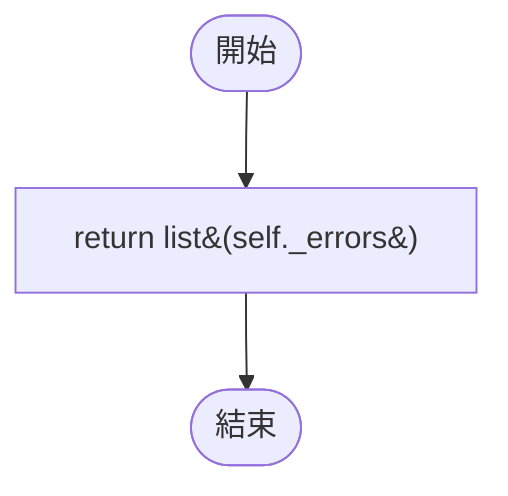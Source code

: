 flowchart TB
    n1([開始])
    n2([結束])
    n3[return list&#40;self._errors&#41;]
    n1 --> n3
    n3 --> n2